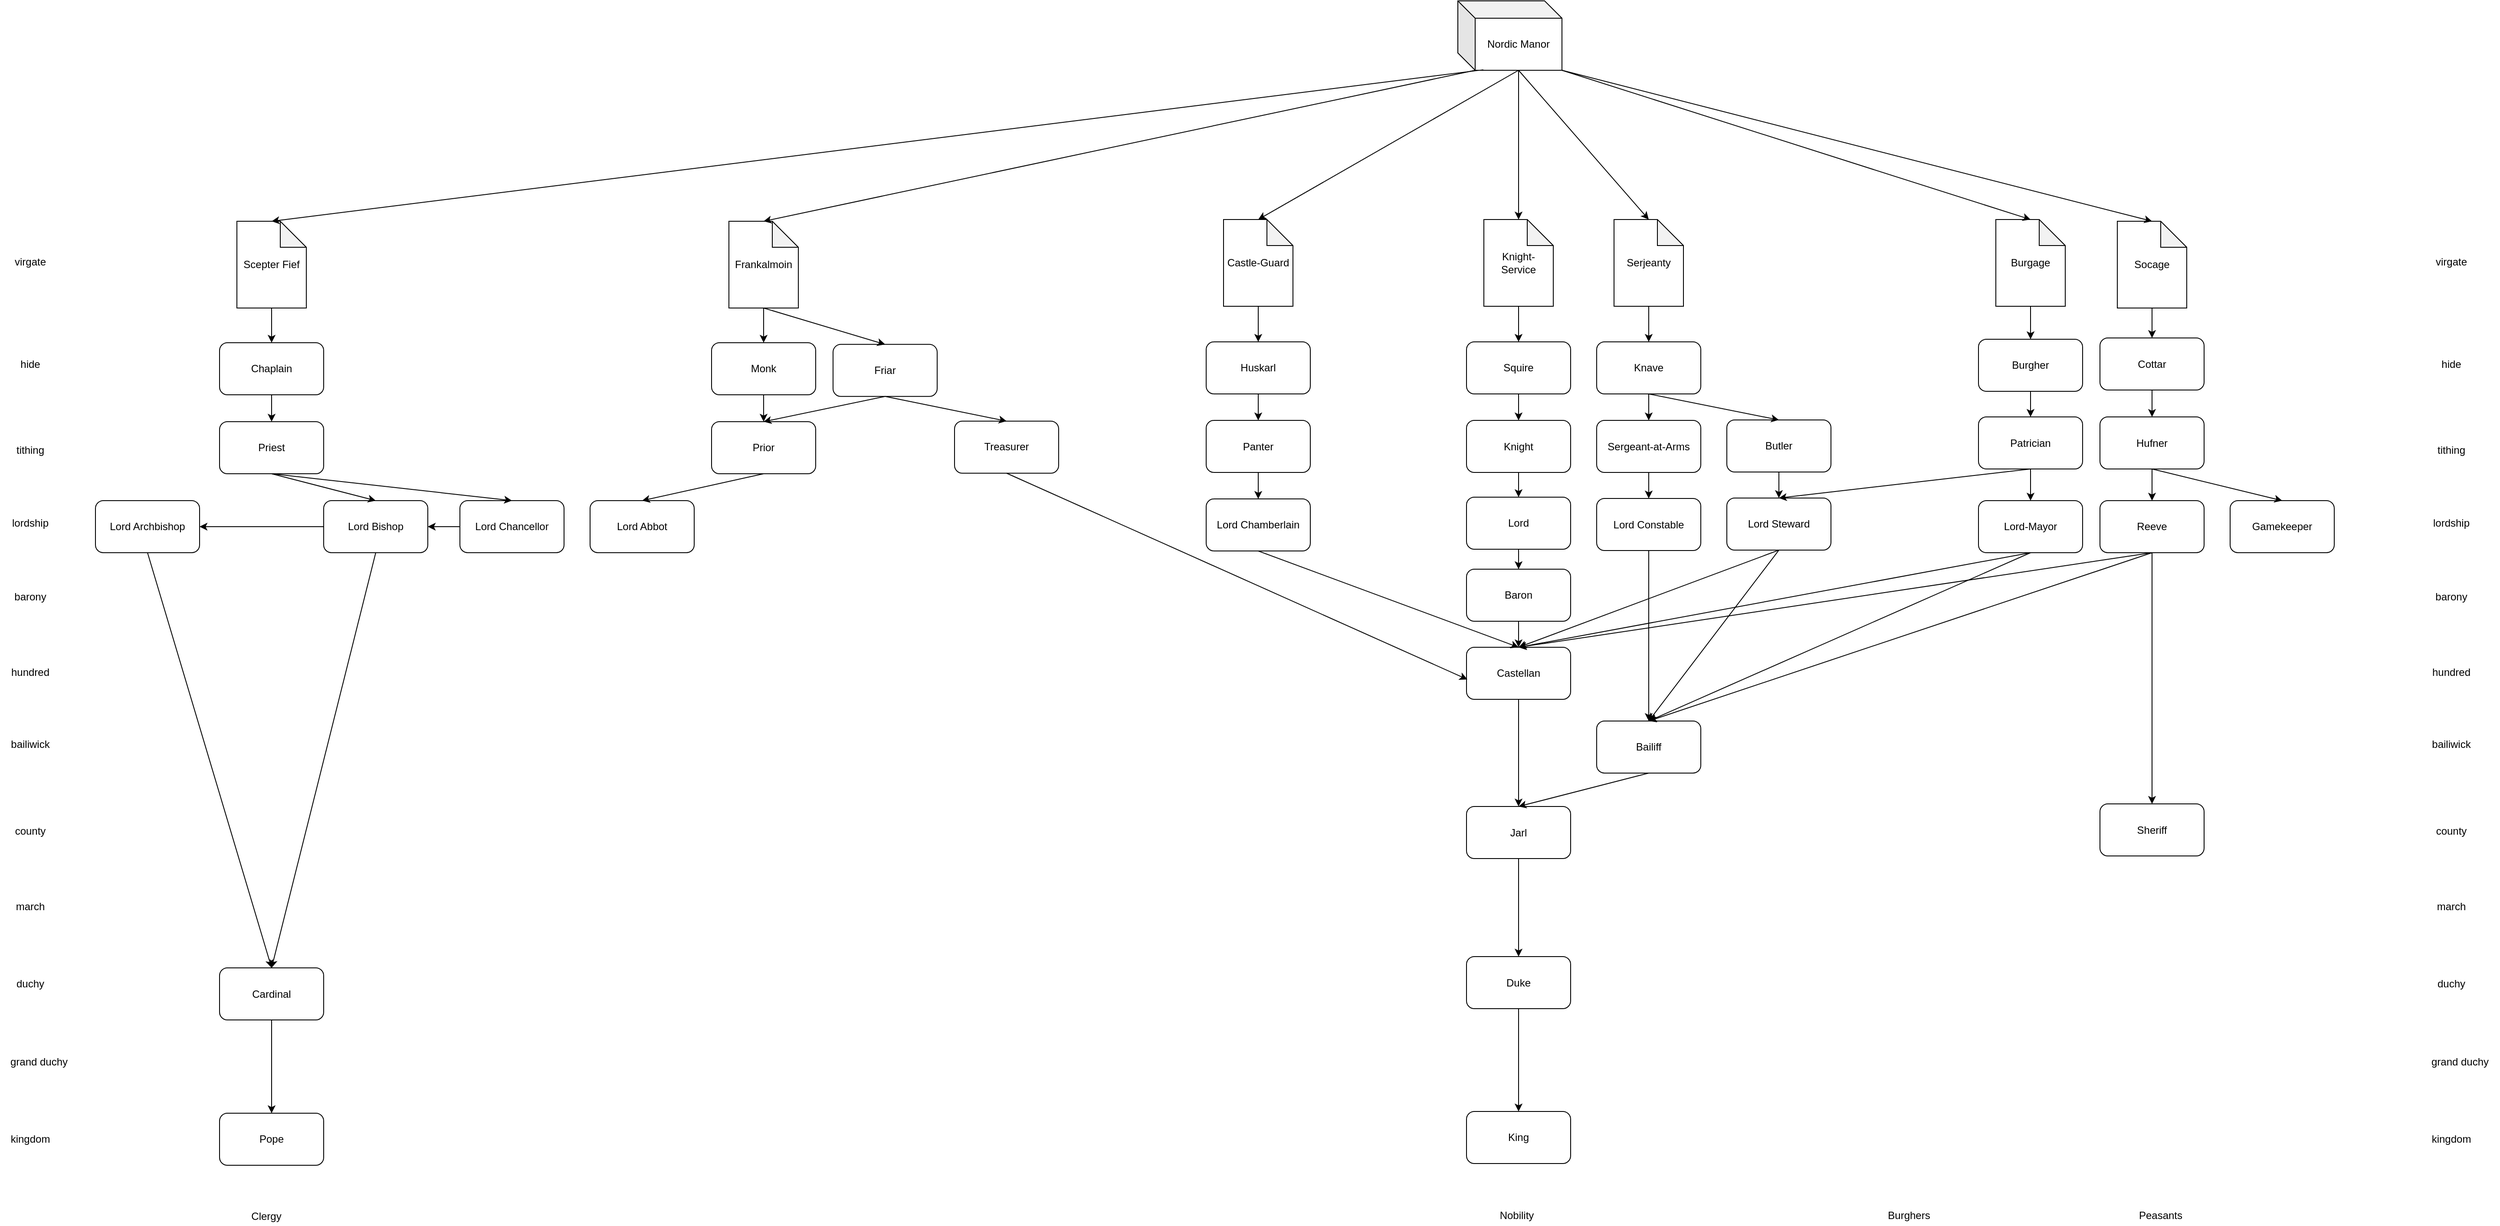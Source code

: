 <mxfile version="12.4.2" type="device" pages="1"><diagram id="99DEp_832TIkQle323MS" name="Page-1"><mxGraphModel dx="1422" dy="769" grid="1" gridSize="10" guides="1" tooltips="1" connect="1" arrows="1" fold="1" page="1" pageScale="1" pageWidth="827" pageHeight="1169" math="0" shadow="0"><root><mxCell id="0"/><mxCell id="1" parent="0"/><mxCell id="YPTM8DIXhP3n-YHU7NHX-1" value="Serjeanty" style="shape=note;whiteSpace=wrap;html=1;backgroundOutline=1;darkOpacity=0.05;" vertex="1" parent="1"><mxGeometry x="1860" y="252" width="80" height="100" as="geometry"/></mxCell><mxCell id="YPTM8DIXhP3n-YHU7NHX-2" value="Knight-Service" style="shape=note;whiteSpace=wrap;html=1;backgroundOutline=1;darkOpacity=0.05;" vertex="1" parent="1"><mxGeometry x="1710" y="252" width="80" height="100" as="geometry"/></mxCell><mxCell id="YPTM8DIXhP3n-YHU7NHX-3" value="Nordic Manor" style="shape=cube;whiteSpace=wrap;html=1;boundedLbl=1;backgroundOutline=1;darkOpacity=0.05;darkOpacity2=0.1;" vertex="1" parent="1"><mxGeometry x="1680" width="120" height="80" as="geometry"/></mxCell><mxCell id="YPTM8DIXhP3n-YHU7NHX-4" value="Huskarl" style="rounded=1;whiteSpace=wrap;html=1;" vertex="1" parent="1"><mxGeometry x="1390" y="393" width="120" height="60" as="geometry"/></mxCell><mxCell id="YPTM8DIXhP3n-YHU7NHX-5" value="Squire" style="rounded=1;whiteSpace=wrap;html=1;" vertex="1" parent="1"><mxGeometry x="1690" y="393" width="120" height="60" as="geometry"/></mxCell><mxCell id="YPTM8DIXhP3n-YHU7NHX-6" value="Knave" style="rounded=1;whiteSpace=wrap;html=1;" vertex="1" parent="1"><mxGeometry x="1840" y="393" width="120" height="60" as="geometry"/></mxCell><mxCell id="YPTM8DIXhP3n-YHU7NHX-7" value="Castle-Guard" style="shape=note;whiteSpace=wrap;html=1;backgroundOutline=1;darkOpacity=0.05;" vertex="1" parent="1"><mxGeometry x="1410" y="252" width="80" height="100" as="geometry"/></mxCell><mxCell id="YPTM8DIXhP3n-YHU7NHX-8" value="" style="endArrow=classic;html=1;exitX=0.5;exitY=1;exitDx=0;exitDy=0;exitPerimeter=0;entryX=0.5;entryY=0;entryDx=0;entryDy=0;" edge="1" parent="1" source="YPTM8DIXhP3n-YHU7NHX-1" target="YPTM8DIXhP3n-YHU7NHX-6"><mxGeometry width="50" height="50" relative="1" as="geometry"><mxPoint x="1060" y="526" as="sourcePoint"/><mxPoint x="1140" y="380" as="targetPoint"/></mxGeometry></mxCell><mxCell id="YPTM8DIXhP3n-YHU7NHX-9" value="" style="endArrow=classic;html=1;exitX=0.5;exitY=1;exitDx=0;exitDy=0;exitPerimeter=0;" edge="1" parent="1" source="YPTM8DIXhP3n-YHU7NHX-2" target="YPTM8DIXhP3n-YHU7NHX-5"><mxGeometry width="50" height="50" relative="1" as="geometry"><mxPoint x="690" y="1060" as="sourcePoint"/><mxPoint x="990" y="670" as="targetPoint"/></mxGeometry></mxCell><mxCell id="YPTM8DIXhP3n-YHU7NHX-10" value="" style="endArrow=classic;html=1;exitX=0.5;exitY=1;exitDx=0;exitDy=0;exitPerimeter=0;entryX=0.5;entryY=0;entryDx=0;entryDy=0;" edge="1" parent="1" source="YPTM8DIXhP3n-YHU7NHX-7" target="YPTM8DIXhP3n-YHU7NHX-4"><mxGeometry width="50" height="50" relative="1" as="geometry"><mxPoint x="690" y="1060" as="sourcePoint"/><mxPoint x="1050" y="660" as="targetPoint"/></mxGeometry></mxCell><mxCell id="YPTM8DIXhP3n-YHU7NHX-11" value="Sergeant-at-Arms" style="rounded=1;whiteSpace=wrap;html=1;" vertex="1" parent="1"><mxGeometry x="1840" y="483.5" width="120" height="60" as="geometry"/></mxCell><mxCell id="YPTM8DIXhP3n-YHU7NHX-12" value="Knight" style="rounded=1;whiteSpace=wrap;html=1;" vertex="1" parent="1"><mxGeometry x="1690" y="483.5" width="120" height="60" as="geometry"/></mxCell><mxCell id="YPTM8DIXhP3n-YHU7NHX-13" value="Panter" style="rounded=1;whiteSpace=wrap;html=1;" vertex="1" parent="1"><mxGeometry x="1390" y="483.5" width="120" height="60" as="geometry"/></mxCell><mxCell id="YPTM8DIXhP3n-YHU7NHX-14" value="Lord" style="rounded=1;whiteSpace=wrap;html=1;" vertex="1" parent="1"><mxGeometry x="1690" y="572" width="120" height="60" as="geometry"/></mxCell><mxCell id="YPTM8DIXhP3n-YHU7NHX-15" value="Lord Constable" style="rounded=1;whiteSpace=wrap;html=1;" vertex="1" parent="1"><mxGeometry x="1840" y="573.5" width="120" height="60" as="geometry"/></mxCell><mxCell id="YPTM8DIXhP3n-YHU7NHX-16" value="Baron" style="rounded=1;whiteSpace=wrap;html=1;" vertex="1" parent="1"><mxGeometry x="1690" y="655" width="120" height="60" as="geometry"/></mxCell><mxCell id="YPTM8DIXhP3n-YHU7NHX-17" value="Lord Chamberlain" style="rounded=1;whiteSpace=wrap;html=1;" vertex="1" parent="1"><mxGeometry x="1390" y="574" width="120" height="60" as="geometry"/></mxCell><mxCell id="YPTM8DIXhP3n-YHU7NHX-19" value="Castellan" style="rounded=1;whiteSpace=wrap;html=1;" vertex="1" parent="1"><mxGeometry x="1690" y="745" width="120" height="60" as="geometry"/></mxCell><mxCell id="YPTM8DIXhP3n-YHU7NHX-20" value="Jarl" style="rounded=1;whiteSpace=wrap;html=1;" vertex="1" parent="1"><mxGeometry x="1690" y="928.5" width="120" height="60" as="geometry"/></mxCell><mxCell id="YPTM8DIXhP3n-YHU7NHX-22" value="Duke" style="rounded=1;whiteSpace=wrap;html=1;" vertex="1" parent="1"><mxGeometry x="1690" y="1101.5" width="120" height="60" as="geometry"/></mxCell><mxCell id="YPTM8DIXhP3n-YHU7NHX-23" value="" style="endArrow=classic;html=1;entryX=0.5;entryY=0;entryDx=0;entryDy=0;exitX=0.5;exitY=1;exitDx=0;exitDy=0;" edge="1" parent="1" source="YPTM8DIXhP3n-YHU7NHX-22" target="YPTM8DIXhP3n-YHU7NHX-34"><mxGeometry width="50" height="50" relative="1" as="geometry"><mxPoint x="1750" y="1248" as="sourcePoint"/><mxPoint x="870" y="1197" as="targetPoint"/></mxGeometry></mxCell><mxCell id="YPTM8DIXhP3n-YHU7NHX-24" value="" style="endArrow=classic;html=1;entryX=0.5;entryY=0;entryDx=0;entryDy=0;exitX=0.5;exitY=1;exitDx=0;exitDy=0;" edge="1" parent="1" source="YPTM8DIXhP3n-YHU7NHX-20" target="YPTM8DIXhP3n-YHU7NHX-22"><mxGeometry width="50" height="50" relative="1" as="geometry"><mxPoint x="1750" y="1075" as="sourcePoint"/><mxPoint x="730" y="1280" as="targetPoint"/></mxGeometry></mxCell><mxCell id="YPTM8DIXhP3n-YHU7NHX-26" value="" style="endArrow=classic;html=1;entryX=0.5;entryY=0;entryDx=0;entryDy=0;exitX=0.5;exitY=1;exitDx=0;exitDy=0;" edge="1" parent="1" source="YPTM8DIXhP3n-YHU7NHX-19" target="YPTM8DIXhP3n-YHU7NHX-20"><mxGeometry width="50" height="50" relative="1" as="geometry"><mxPoint x="680" y="1330" as="sourcePoint"/><mxPoint x="730" y="1280" as="targetPoint"/></mxGeometry></mxCell><mxCell id="YPTM8DIXhP3n-YHU7NHX-27" value="" style="endArrow=classic;html=1;entryX=0.5;entryY=0;entryDx=0;entryDy=0;exitX=0.5;exitY=1;exitDx=0;exitDy=0;" edge="1" parent="1" source="YPTM8DIXhP3n-YHU7NHX-16" target="YPTM8DIXhP3n-YHU7NHX-19"><mxGeometry width="50" height="50" relative="1" as="geometry"><mxPoint x="680" y="1330" as="sourcePoint"/><mxPoint x="730" y="1280" as="targetPoint"/></mxGeometry></mxCell><mxCell id="YPTM8DIXhP3n-YHU7NHX-28" value="" style="endArrow=classic;html=1;entryX=0.5;entryY=0;entryDx=0;entryDy=0;exitX=0.5;exitY=1;exitDx=0;exitDy=0;" edge="1" parent="1" source="YPTM8DIXhP3n-YHU7NHX-14" target="YPTM8DIXhP3n-YHU7NHX-16"><mxGeometry width="50" height="50" relative="1" as="geometry"><mxPoint x="680" y="1330" as="sourcePoint"/><mxPoint x="730" y="1280" as="targetPoint"/></mxGeometry></mxCell><mxCell id="YPTM8DIXhP3n-YHU7NHX-29" value="" style="endArrow=classic;html=1;entryX=0.5;entryY=0;entryDx=0;entryDy=0;exitX=0.5;exitY=1;exitDx=0;exitDy=0;" edge="1" parent="1" source="YPTM8DIXhP3n-YHU7NHX-12" target="YPTM8DIXhP3n-YHU7NHX-14"><mxGeometry width="50" height="50" relative="1" as="geometry"><mxPoint x="680" y="1330" as="sourcePoint"/><mxPoint x="730" y="1280" as="targetPoint"/></mxGeometry></mxCell><mxCell id="YPTM8DIXhP3n-YHU7NHX-30" value="" style="endArrow=classic;html=1;entryX=0.5;entryY=0;entryDx=0;entryDy=0;exitX=0.5;exitY=1;exitDx=0;exitDy=0;" edge="1" parent="1" source="YPTM8DIXhP3n-YHU7NHX-5" target="YPTM8DIXhP3n-YHU7NHX-12"><mxGeometry width="50" height="50" relative="1" as="geometry"><mxPoint x="680" y="1330" as="sourcePoint"/><mxPoint x="730" y="1280" as="targetPoint"/></mxGeometry></mxCell><mxCell id="YPTM8DIXhP3n-YHU7NHX-33" value="Bailiff" style="rounded=1;whiteSpace=wrap;html=1;" vertex="1" parent="1"><mxGeometry x="1840" y="830" width="120" height="60" as="geometry"/></mxCell><mxCell id="YPTM8DIXhP3n-YHU7NHX-34" value="King" style="rounded=1;whiteSpace=wrap;html=1;" vertex="1" parent="1"><mxGeometry x="1690" y="1280" width="120" height="60" as="geometry"/></mxCell><mxCell id="YPTM8DIXhP3n-YHU7NHX-36" value="Lord Steward" style="rounded=1;whiteSpace=wrap;html=1;" vertex="1" parent="1"><mxGeometry x="1990" y="573" width="120" height="60" as="geometry"/></mxCell><mxCell id="YPTM8DIXhP3n-YHU7NHX-38" value="" style="endArrow=classic;html=1;entryX=0.5;entryY=0;entryDx=0;entryDy=0;exitX=0.5;exitY=1;exitDx=0;exitDy=0;" edge="1" parent="1" source="YPTM8DIXhP3n-YHU7NHX-33" target="YPTM8DIXhP3n-YHU7NHX-20"><mxGeometry width="50" height="50" relative="1" as="geometry"><mxPoint x="540" y="1420" as="sourcePoint"/><mxPoint x="1900" y="1015" as="targetPoint"/></mxGeometry></mxCell><mxCell id="YPTM8DIXhP3n-YHU7NHX-39" value="" style="endArrow=classic;html=1;exitX=0.5;exitY=1;exitDx=0;exitDy=0;" edge="1" parent="1" source="YPTM8DIXhP3n-YHU7NHX-36"><mxGeometry width="50" height="50" relative="1" as="geometry"><mxPoint x="1650" y="1422" as="sourcePoint"/><mxPoint x="1750" y="745" as="targetPoint"/></mxGeometry></mxCell><mxCell id="YPTM8DIXhP3n-YHU7NHX-40" value="" style="endArrow=classic;html=1;entryX=0.5;entryY=0;entryDx=0;entryDy=0;exitX=0.5;exitY=1;exitDx=0;exitDy=0;" edge="1" parent="1" source="YPTM8DIXhP3n-YHU7NHX-15" target="YPTM8DIXhP3n-YHU7NHX-33"><mxGeometry width="50" height="50" relative="1" as="geometry"><mxPoint x="510" y="1420" as="sourcePoint"/><mxPoint x="560" y="1370" as="targetPoint"/></mxGeometry></mxCell><mxCell id="YPTM8DIXhP3n-YHU7NHX-41" value="Butler" style="rounded=1;whiteSpace=wrap;html=1;" vertex="1" parent="1"><mxGeometry x="1990" y="483" width="120" height="60" as="geometry"/></mxCell><mxCell id="YPTM8DIXhP3n-YHU7NHX-42" value="" style="endArrow=classic;html=1;entryX=0.5;entryY=0;entryDx=0;entryDy=0;" edge="1" parent="1" target="YPTM8DIXhP3n-YHU7NHX-41"><mxGeometry width="50" height="50" relative="1" as="geometry"><mxPoint x="1900" y="453" as="sourcePoint"/><mxPoint x="1740" y="1372" as="targetPoint"/></mxGeometry></mxCell><mxCell id="YPTM8DIXhP3n-YHU7NHX-43" value="" style="endArrow=classic;html=1;entryX=0.5;entryY=0;entryDx=0;entryDy=0;exitX=0.5;exitY=1;exitDx=0;exitDy=0;" edge="1" parent="1" source="YPTM8DIXhP3n-YHU7NHX-41" target="YPTM8DIXhP3n-YHU7NHX-36"><mxGeometry width="50" height="50" relative="1" as="geometry"><mxPoint x="1690" y="1422" as="sourcePoint"/><mxPoint x="1740" y="1372" as="targetPoint"/></mxGeometry></mxCell><mxCell id="YPTM8DIXhP3n-YHU7NHX-44" value="" style="endArrow=classic;html=1;exitX=0.5;exitY=1;exitDx=0;exitDy=0;entryX=0.5;entryY=0;entryDx=0;entryDy=0;" edge="1" parent="1" source="YPTM8DIXhP3n-YHU7NHX-11" target="YPTM8DIXhP3n-YHU7NHX-15"><mxGeometry width="50" height="50" relative="1" as="geometry"><mxPoint x="1000" y="1120" as="sourcePoint"/><mxPoint x="1020" y="730" as="targetPoint"/></mxGeometry></mxCell><mxCell id="YPTM8DIXhP3n-YHU7NHX-45" value="" style="endArrow=classic;html=1;exitX=0.5;exitY=1;exitDx=0;exitDy=0;entryX=0.5;entryY=0;entryDx=0;entryDy=0;" edge="1" parent="1" source="YPTM8DIXhP3n-YHU7NHX-6" target="YPTM8DIXhP3n-YHU7NHX-11"><mxGeometry width="50" height="50" relative="1" as="geometry"><mxPoint x="600" y="1420" as="sourcePoint"/><mxPoint x="1110" y="1210" as="targetPoint"/></mxGeometry></mxCell><mxCell id="YPTM8DIXhP3n-YHU7NHX-46" value="" style="endArrow=classic;html=1;exitX=0.5;exitY=1;exitDx=0;exitDy=0;entryX=0.5;entryY=0;entryDx=0;entryDy=0;" edge="1" parent="1" source="YPTM8DIXhP3n-YHU7NHX-4" target="YPTM8DIXhP3n-YHU7NHX-13"><mxGeometry width="50" height="50" relative="1" as="geometry"><mxPoint x="510" y="1420" as="sourcePoint"/><mxPoint x="710" y="1310" as="targetPoint"/></mxGeometry></mxCell><mxCell id="YPTM8DIXhP3n-YHU7NHX-47" value="" style="endArrow=classic;html=1;entryX=0.5;entryY=0;entryDx=0;entryDy=0;exitX=0.5;exitY=1;exitDx=0;exitDy=0;" edge="1" parent="1" source="YPTM8DIXhP3n-YHU7NHX-13" target="YPTM8DIXhP3n-YHU7NHX-17"><mxGeometry width="50" height="50" relative="1" as="geometry"><mxPoint x="510" y="1420" as="sourcePoint"/><mxPoint x="560" y="1370" as="targetPoint"/></mxGeometry></mxCell><mxCell id="YPTM8DIXhP3n-YHU7NHX-48" value="" style="endArrow=classic;html=1;entryX=0.5;entryY=0;entryDx=0;entryDy=0;exitX=0.5;exitY=1;exitDx=0;exitDy=0;" edge="1" parent="1" source="YPTM8DIXhP3n-YHU7NHX-17" target="YPTM8DIXhP3n-YHU7NHX-19"><mxGeometry width="50" height="50" relative="1" as="geometry"><mxPoint x="510" y="1420" as="sourcePoint"/><mxPoint x="560" y="1370" as="targetPoint"/></mxGeometry></mxCell><mxCell id="YPTM8DIXhP3n-YHU7NHX-52" value="Scepter Fief" style="shape=note;whiteSpace=wrap;html=1;backgroundOutline=1;darkOpacity=0.05;" vertex="1" parent="1"><mxGeometry x="273" y="254" width="80" height="100" as="geometry"/></mxCell><mxCell id="YPTM8DIXhP3n-YHU7NHX-53" value="Chaplain" style="rounded=1;whiteSpace=wrap;html=1;" vertex="1" parent="1"><mxGeometry x="253" y="394" width="120" height="60" as="geometry"/></mxCell><mxCell id="YPTM8DIXhP3n-YHU7NHX-54" value="Priest" style="rounded=1;whiteSpace=wrap;html=1;" vertex="1" parent="1"><mxGeometry x="253" y="485" width="120" height="60" as="geometry"/></mxCell><mxCell id="YPTM8DIXhP3n-YHU7NHX-55" value="Lord Archbishop" style="rounded=1;whiteSpace=wrap;html=1;" vertex="1" parent="1"><mxGeometry x="110" y="576" width="120" height="60" as="geometry"/></mxCell><mxCell id="YPTM8DIXhP3n-YHU7NHX-58" value="Cardinal" style="rounded=1;whiteSpace=wrap;html=1;" vertex="1" parent="1"><mxGeometry x="253" y="1114.5" width="120" height="60" as="geometry"/></mxCell><mxCell id="YPTM8DIXhP3n-YHU7NHX-59" value="Pope" style="rounded=1;whiteSpace=wrap;html=1;" vertex="1" parent="1"><mxGeometry x="253" y="1282" width="120" height="60" as="geometry"/></mxCell><mxCell id="YPTM8DIXhP3n-YHU7NHX-60" value="" style="endArrow=classic;html=1;entryX=0.5;entryY=0;entryDx=0;entryDy=0;exitX=0.5;exitY=1;exitDx=0;exitDy=0;" edge="1" parent="1" source="YPTM8DIXhP3n-YHU7NHX-58" target="YPTM8DIXhP3n-YHU7NHX-59"><mxGeometry width="50" height="50" relative="1" as="geometry"><mxPoint x="-177" y="1071" as="sourcePoint"/><mxPoint x="-127" y="1021" as="targetPoint"/></mxGeometry></mxCell><mxCell id="YPTM8DIXhP3n-YHU7NHX-61" value="" style="endArrow=classic;html=1;entryX=0.5;entryY=0;entryDx=0;entryDy=0;exitX=0.5;exitY=1;exitDx=0;exitDy=0;exitPerimeter=0;" edge="1" parent="1" source="YPTM8DIXhP3n-YHU7NHX-52" target="YPTM8DIXhP3n-YHU7NHX-53"><mxGeometry width="50" height="50" relative="1" as="geometry"><mxPoint x="-57" y="1071" as="sourcePoint"/><mxPoint x="-7" y="1021" as="targetPoint"/></mxGeometry></mxCell><mxCell id="YPTM8DIXhP3n-YHU7NHX-62" value="Lord Bishop" style="rounded=1;whiteSpace=wrap;html=1;" vertex="1" parent="1"><mxGeometry x="373" y="576" width="120" height="60" as="geometry"/></mxCell><mxCell id="YPTM8DIXhP3n-YHU7NHX-65" value="" style="endArrow=classic;html=1;entryX=0.5;entryY=0;entryDx=0;entryDy=0;exitX=0.5;exitY=1;exitDx=0;exitDy=0;" edge="1" parent="1" source="YPTM8DIXhP3n-YHU7NHX-54" target="YPTM8DIXhP3n-YHU7NHX-62"><mxGeometry width="50" height="50" relative="1" as="geometry"><mxPoint x="433" y="641" as="sourcePoint"/><mxPoint x="333" y="740" as="targetPoint"/></mxGeometry></mxCell><mxCell id="YPTM8DIXhP3n-YHU7NHX-66" value="" style="endArrow=classic;html=1;entryX=1;entryY=0.5;entryDx=0;entryDy=0;exitX=0;exitY=0.5;exitDx=0;exitDy=0;" edge="1" parent="1" source="YPTM8DIXhP3n-YHU7NHX-62" target="YPTM8DIXhP3n-YHU7NHX-55"><mxGeometry width="50" height="50" relative="1" as="geometry"><mxPoint x="243" y="611" as="sourcePoint"/><mxPoint x="-17" y="1381" as="targetPoint"/></mxGeometry></mxCell><mxCell id="YPTM8DIXhP3n-YHU7NHX-69" value="" style="endArrow=classic;html=1;entryX=0.5;entryY=0;entryDx=0;entryDy=0;exitX=0.5;exitY=1;exitDx=0;exitDy=0;" edge="1" parent="1" source="YPTM8DIXhP3n-YHU7NHX-55" target="YPTM8DIXhP3n-YHU7NHX-58"><mxGeometry width="50" height="50" relative="1" as="geometry"><mxPoint x="-177" y="1431" as="sourcePoint"/><mxPoint x="-127" y="1381" as="targetPoint"/></mxGeometry></mxCell><mxCell id="YPTM8DIXhP3n-YHU7NHX-70" value="" style="endArrow=classic;html=1;entryX=0.5;entryY=0;entryDx=0;entryDy=0;exitX=0.5;exitY=1;exitDx=0;exitDy=0;" edge="1" parent="1" source="YPTM8DIXhP3n-YHU7NHX-62" target="YPTM8DIXhP3n-YHU7NHX-58"><mxGeometry width="50" height="50" relative="1" as="geometry"><mxPoint x="-177" y="1431" as="sourcePoint"/><mxPoint x="-127" y="1381" as="targetPoint"/></mxGeometry></mxCell><mxCell id="YPTM8DIXhP3n-YHU7NHX-71" value="" style="endArrow=classic;html=1;entryX=0.5;entryY=0;entryDx=0;entryDy=0;exitX=0.5;exitY=1;exitDx=0;exitDy=0;" edge="1" parent="1" source="YPTM8DIXhP3n-YHU7NHX-53" target="YPTM8DIXhP3n-YHU7NHX-54"><mxGeometry width="50" height="50" relative="1" as="geometry"><mxPoint x="-37" y="1431" as="sourcePoint"/><mxPoint x="13" y="1381" as="targetPoint"/></mxGeometry></mxCell><mxCell id="YPTM8DIXhP3n-YHU7NHX-72" value="Frankalmoin" style="shape=note;whiteSpace=wrap;html=1;backgroundOutline=1;darkOpacity=0.05;" vertex="1" parent="1"><mxGeometry x="840" y="254" width="80" height="100" as="geometry"/></mxCell><mxCell id="YPTM8DIXhP3n-YHU7NHX-73" value="Monk" style="rounded=1;whiteSpace=wrap;html=1;" vertex="1" parent="1"><mxGeometry x="820" y="394" width="120" height="60" as="geometry"/></mxCell><mxCell id="YPTM8DIXhP3n-YHU7NHX-74" value="Prior" style="rounded=1;whiteSpace=wrap;html=1;" vertex="1" parent="1"><mxGeometry x="820" y="485" width="120" height="60" as="geometry"/></mxCell><mxCell id="YPTM8DIXhP3n-YHU7NHX-76" value="Lord Abbot" style="rounded=1;whiteSpace=wrap;html=1;" vertex="1" parent="1"><mxGeometry x="680" y="576" width="120" height="60" as="geometry"/></mxCell><mxCell id="YPTM8DIXhP3n-YHU7NHX-79" value="" style="endArrow=classic;html=1;entryX=0.5;entryY=0;entryDx=0;entryDy=0;exitX=0.5;exitY=1;exitDx=0;exitDy=0;" edge="1" parent="1" source="YPTM8DIXhP3n-YHU7NHX-73" target="YPTM8DIXhP3n-YHU7NHX-74"><mxGeometry width="50" height="50" relative="1" as="geometry"><mxPoint x="350" y="1069" as="sourcePoint"/><mxPoint x="400" y="1019" as="targetPoint"/></mxGeometry></mxCell><mxCell id="YPTM8DIXhP3n-YHU7NHX-80" value="" style="endArrow=classic;html=1;entryX=0.5;entryY=0;entryDx=0;entryDy=0;exitX=0.5;exitY=1;exitDx=0;exitDy=0;exitPerimeter=0;" edge="1" parent="1" source="YPTM8DIXhP3n-YHU7NHX-72" target="YPTM8DIXhP3n-YHU7NHX-73"><mxGeometry width="50" height="50" relative="1" as="geometry"><mxPoint x="350" y="1069" as="sourcePoint"/><mxPoint x="400" y="1019" as="targetPoint"/></mxGeometry></mxCell><mxCell id="YPTM8DIXhP3n-YHU7NHX-83" value="" style="endArrow=classic;html=1;entryX=0.5;entryY=0;entryDx=0;entryDy=0;exitX=0.5;exitY=1;exitDx=0;exitDy=0;" edge="1" parent="1" source="YPTM8DIXhP3n-YHU7NHX-74" target="YPTM8DIXhP3n-YHU7NHX-76"><mxGeometry width="50" height="50" relative="1" as="geometry"><mxPoint x="730" y="559" as="sourcePoint"/><mxPoint x="310" y="1379" as="targetPoint"/></mxGeometry></mxCell><mxCell id="YPTM8DIXhP3n-YHU7NHX-85" value="virgate" style="text;html=1;strokeColor=none;fillColor=none;align=center;verticalAlign=middle;whiteSpace=wrap;rounded=0;" vertex="1" parent="1"><mxGeometry x="2805" y="290.5" width="40" height="20" as="geometry"/></mxCell><mxCell id="YPTM8DIXhP3n-YHU7NHX-86" value="hide" style="text;html=1;strokeColor=none;fillColor=none;align=center;verticalAlign=middle;whiteSpace=wrap;rounded=0;" vertex="1" parent="1"><mxGeometry x="2805" y="408.5" width="40" height="20" as="geometry"/></mxCell><mxCell id="YPTM8DIXhP3n-YHU7NHX-87" value="tithing" style="text;html=1;strokeColor=none;fillColor=none;align=center;verticalAlign=middle;whiteSpace=wrap;rounded=0;" vertex="1" parent="1"><mxGeometry x="2805" y="507.5" width="40" height="20" as="geometry"/></mxCell><mxCell id="YPTM8DIXhP3n-YHU7NHX-88" value="barony" style="text;html=1;strokeColor=none;fillColor=none;align=center;verticalAlign=middle;whiteSpace=wrap;rounded=0;" vertex="1" parent="1"><mxGeometry x="2805" y="676.5" width="40" height="20" as="geometry"/></mxCell><mxCell id="YPTM8DIXhP3n-YHU7NHX-89" value="hundred" style="text;html=1;strokeColor=none;fillColor=none;align=center;verticalAlign=middle;whiteSpace=wrap;rounded=0;" vertex="1" parent="1"><mxGeometry x="2805" y="763.5" width="40" height="20" as="geometry"/></mxCell><mxCell id="YPTM8DIXhP3n-YHU7NHX-90" value="bailiwick" style="text;html=1;strokeColor=none;fillColor=none;align=center;verticalAlign=middle;whiteSpace=wrap;rounded=0;" vertex="1" parent="1"><mxGeometry x="2805" y="846.5" width="40" height="20" as="geometry"/></mxCell><mxCell id="YPTM8DIXhP3n-YHU7NHX-91" value="lordship" style="text;html=1;strokeColor=none;fillColor=none;align=center;verticalAlign=middle;whiteSpace=wrap;rounded=0;" vertex="1" parent="1"><mxGeometry x="2805" y="592" width="40" height="20" as="geometry"/></mxCell><mxCell id="YPTM8DIXhP3n-YHU7NHX-92" value="county" style="text;html=1;strokeColor=none;fillColor=none;align=center;verticalAlign=middle;whiteSpace=wrap;rounded=0;" vertex="1" parent="1"><mxGeometry x="2805" y="947" width="40" height="20" as="geometry"/></mxCell><mxCell id="YPTM8DIXhP3n-YHU7NHX-93" value="march" style="text;html=1;strokeColor=none;fillColor=none;align=center;verticalAlign=middle;whiteSpace=wrap;rounded=0;" vertex="1" parent="1"><mxGeometry x="2805" y="1033.5" width="40" height="20" as="geometry"/></mxCell><mxCell id="YPTM8DIXhP3n-YHU7NHX-94" value="duchy" style="text;html=1;strokeColor=none;fillColor=none;align=center;verticalAlign=middle;whiteSpace=wrap;rounded=0;" vertex="1" parent="1"><mxGeometry x="2805" y="1123" width="40" height="20" as="geometry"/></mxCell><mxCell id="YPTM8DIXhP3n-YHU7NHX-95" value="kingdom" style="text;html=1;strokeColor=none;fillColor=none;align=center;verticalAlign=middle;whiteSpace=wrap;rounded=0;" vertex="1" parent="1"><mxGeometry x="2805" y="1302" width="40" height="20" as="geometry"/></mxCell><mxCell id="YPTM8DIXhP3n-YHU7NHX-96" value="grand duchy" style="text;html=1;strokeColor=none;fillColor=none;align=center;verticalAlign=middle;whiteSpace=wrap;rounded=0;" vertex="1" parent="1"><mxGeometry x="2790" y="1212.5" width="90" height="20" as="geometry"/></mxCell><mxCell id="YPTM8DIXhP3n-YHU7NHX-97" value="Burgage" style="shape=note;whiteSpace=wrap;html=1;backgroundOutline=1;darkOpacity=0.05;" vertex="1" parent="1"><mxGeometry x="2300" y="252" width="80" height="100" as="geometry"/></mxCell><mxCell id="YPTM8DIXhP3n-YHU7NHX-98" value="Socage" style="shape=note;whiteSpace=wrap;html=1;backgroundOutline=1;darkOpacity=0.05;" vertex="1" parent="1"><mxGeometry x="2440" y="254" width="80" height="100" as="geometry"/></mxCell><mxCell id="YPTM8DIXhP3n-YHU7NHX-99" value="Cottar" style="rounded=1;whiteSpace=wrap;html=1;" vertex="1" parent="1"><mxGeometry x="2420" y="388.5" width="120" height="60" as="geometry"/></mxCell><mxCell id="YPTM8DIXhP3n-YHU7NHX-100" value="Burgher" style="rounded=1;whiteSpace=wrap;html=1;" vertex="1" parent="1"><mxGeometry x="2280" y="390" width="120" height="60" as="geometry"/></mxCell><mxCell id="YPTM8DIXhP3n-YHU7NHX-101" value="" style="endArrow=classic;html=1;exitX=0.5;exitY=1;exitDx=0;exitDy=0;exitPerimeter=0;entryX=0.5;entryY=0;entryDx=0;entryDy=0;" edge="1" parent="1" source="YPTM8DIXhP3n-YHU7NHX-97" target="YPTM8DIXhP3n-YHU7NHX-100"><mxGeometry width="50" height="50" relative="1" as="geometry"><mxPoint x="2090" y="1057" as="sourcePoint"/><mxPoint x="2480" y="607" as="targetPoint"/></mxGeometry></mxCell><mxCell id="YPTM8DIXhP3n-YHU7NHX-102" value="" style="endArrow=classic;html=1;exitX=0.5;exitY=1;exitDx=0;exitDy=0;exitPerimeter=0;" edge="1" parent="1" source="YPTM8DIXhP3n-YHU7NHX-98" target="YPTM8DIXhP3n-YHU7NHX-99"><mxGeometry width="50" height="50" relative="1" as="geometry"><mxPoint x="2090" y="1057" as="sourcePoint"/><mxPoint x="2400" y="647" as="targetPoint"/></mxGeometry></mxCell><mxCell id="YPTM8DIXhP3n-YHU7NHX-103" value="Patrician" style="rounded=1;whiteSpace=wrap;html=1;" vertex="1" parent="1"><mxGeometry x="2280" y="479.5" width="120" height="60" as="geometry"/></mxCell><mxCell id="YPTM8DIXhP3n-YHU7NHX-104" value="" style="endArrow=classic;html=1;exitX=0.5;exitY=1;exitDx=0;exitDy=0;" edge="1" parent="1" source="YPTM8DIXhP3n-YHU7NHX-100" target="YPTM8DIXhP3n-YHU7NHX-103"><mxGeometry width="50" height="50" relative="1" as="geometry"><mxPoint x="2330" y="595" as="sourcePoint"/><mxPoint x="2210" y="477" as="targetPoint"/></mxGeometry></mxCell><mxCell id="YPTM8DIXhP3n-YHU7NHX-105" value="Lord-Mayor" style="rounded=1;whiteSpace=wrap;html=1;" vertex="1" parent="1"><mxGeometry x="2280" y="576" width="120" height="60" as="geometry"/></mxCell><mxCell id="YPTM8DIXhP3n-YHU7NHX-106" value="" style="endArrow=classic;html=1;entryX=0.5;entryY=0;entryDx=0;entryDy=0;" edge="1" parent="1" source="YPTM8DIXhP3n-YHU7NHX-103" target="YPTM8DIXhP3n-YHU7NHX-105"><mxGeometry width="50" height="50" relative="1" as="geometry"><mxPoint x="1840" y="1327" as="sourcePoint"/><mxPoint x="1890" y="1277" as="targetPoint"/></mxGeometry></mxCell><mxCell id="YPTM8DIXhP3n-YHU7NHX-107" value="Reeve" style="rounded=1;whiteSpace=wrap;html=1;" vertex="1" parent="1"><mxGeometry x="2420" y="576" width="120" height="60" as="geometry"/></mxCell><mxCell id="YPTM8DIXhP3n-YHU7NHX-108" value="Sheriff" style="rounded=1;whiteSpace=wrap;html=1;" vertex="1" parent="1"><mxGeometry x="2420" y="925.5" width="120" height="60" as="geometry"/></mxCell><mxCell id="YPTM8DIXhP3n-YHU7NHX-109" value="" style="endArrow=classic;html=1;entryX=0.5;entryY=0;entryDx=0;entryDy=0;" edge="1" parent="1" source="YPTM8DIXhP3n-YHU7NHX-107" target="YPTM8DIXhP3n-YHU7NHX-108"><mxGeometry width="50" height="50" relative="1" as="geometry"><mxPoint x="1810" y="1327" as="sourcePoint"/><mxPoint x="1860" y="1277" as="targetPoint"/></mxGeometry></mxCell><mxCell id="YPTM8DIXhP3n-YHU7NHX-110" value="" style="endArrow=classic;html=1;entryX=0.5;entryY=0;entryDx=0;entryDy=0;exitX=0.5;exitY=1;exitDx=0;exitDy=0;" edge="1" parent="1" source="YPTM8DIXhP3n-YHU7NHX-111" target="YPTM8DIXhP3n-YHU7NHX-107"><mxGeometry width="50" height="50" relative="1" as="geometry"><mxPoint x="2550" y="557" as="sourcePoint"/><mxPoint x="1860" y="1277" as="targetPoint"/></mxGeometry></mxCell><mxCell id="YPTM8DIXhP3n-YHU7NHX-111" value="Hufner" style="rounded=1;whiteSpace=wrap;html=1;" vertex="1" parent="1"><mxGeometry x="2420" y="479.5" width="120" height="60" as="geometry"/></mxCell><mxCell id="YPTM8DIXhP3n-YHU7NHX-112" value="" style="endArrow=classic;html=1;exitX=0.5;exitY=1;exitDx=0;exitDy=0;entryX=0.5;entryY=0;entryDx=0;entryDy=0;" edge="1" parent="1" source="YPTM8DIXhP3n-YHU7NHX-99" target="YPTM8DIXhP3n-YHU7NHX-111"><mxGeometry width="50" height="50" relative="1" as="geometry"><mxPoint x="2070" y="1417" as="sourcePoint"/><mxPoint x="2660" y="1147" as="targetPoint"/></mxGeometry></mxCell><mxCell id="YPTM8DIXhP3n-YHU7NHX-113" value="" style="endArrow=classic;html=1;exitX=0.5;exitY=1;exitDx=0;exitDy=0;" edge="1" parent="1" source="YPTM8DIXhP3n-YHU7NHX-36"><mxGeometry width="50" height="50" relative="1" as="geometry"><mxPoint x="1970" y="745" as="sourcePoint"/><mxPoint x="1900" y="830" as="targetPoint"/></mxGeometry></mxCell><mxCell id="YPTM8DIXhP3n-YHU7NHX-114" value="" style="endArrow=classic;html=1;exitX=0.5;exitY=1;exitDx=0;exitDy=0;" edge="1" parent="1" source="YPTM8DIXhP3n-YHU7NHX-107"><mxGeometry width="50" height="50" relative="1" as="geometry"><mxPoint x="2060" y="810" as="sourcePoint"/><mxPoint x="1900" y="830" as="targetPoint"/></mxGeometry></mxCell><mxCell id="YPTM8DIXhP3n-YHU7NHX-115" value="" style="endArrow=classic;html=1;entryX=0.5;entryY=0;entryDx=0;entryDy=0;exitX=0.5;exitY=1;exitDx=0;exitDy=0;" edge="1" parent="1" source="YPTM8DIXhP3n-YHU7NHX-105" target="YPTM8DIXhP3n-YHU7NHX-33"><mxGeometry width="50" height="50" relative="1" as="geometry"><mxPoint x="2260" y="560" as="sourcePoint"/><mxPoint x="2050" y="569" as="targetPoint"/></mxGeometry></mxCell><mxCell id="YPTM8DIXhP3n-YHU7NHX-116" value="virgate" style="text;html=1;strokeColor=none;fillColor=none;align=center;verticalAlign=middle;whiteSpace=wrap;rounded=0;" vertex="1" parent="1"><mxGeometry x="15" y="290.5" width="40" height="20" as="geometry"/></mxCell><mxCell id="YPTM8DIXhP3n-YHU7NHX-117" value="hide" style="text;html=1;strokeColor=none;fillColor=none;align=center;verticalAlign=middle;whiteSpace=wrap;rounded=0;" vertex="1" parent="1"><mxGeometry x="15" y="408.5" width="40" height="20" as="geometry"/></mxCell><mxCell id="YPTM8DIXhP3n-YHU7NHX-118" value="tithing" style="text;html=1;strokeColor=none;fillColor=none;align=center;verticalAlign=middle;whiteSpace=wrap;rounded=0;" vertex="1" parent="1"><mxGeometry x="15" y="507.5" width="40" height="20" as="geometry"/></mxCell><mxCell id="YPTM8DIXhP3n-YHU7NHX-119" value="barony" style="text;html=1;strokeColor=none;fillColor=none;align=center;verticalAlign=middle;whiteSpace=wrap;rounded=0;" vertex="1" parent="1"><mxGeometry x="15" y="676.5" width="40" height="20" as="geometry"/></mxCell><mxCell id="YPTM8DIXhP3n-YHU7NHX-120" value="hundred" style="text;html=1;strokeColor=none;fillColor=none;align=center;verticalAlign=middle;whiteSpace=wrap;rounded=0;" vertex="1" parent="1"><mxGeometry x="15" y="763.5" width="40" height="20" as="geometry"/></mxCell><mxCell id="YPTM8DIXhP3n-YHU7NHX-121" value="bailiwick" style="text;html=1;strokeColor=none;fillColor=none;align=center;verticalAlign=middle;whiteSpace=wrap;rounded=0;" vertex="1" parent="1"><mxGeometry x="15" y="846.5" width="40" height="20" as="geometry"/></mxCell><mxCell id="YPTM8DIXhP3n-YHU7NHX-122" value="lordship" style="text;html=1;strokeColor=none;fillColor=none;align=center;verticalAlign=middle;whiteSpace=wrap;rounded=0;" vertex="1" parent="1"><mxGeometry x="15" y="592" width="40" height="20" as="geometry"/></mxCell><mxCell id="YPTM8DIXhP3n-YHU7NHX-123" value="county" style="text;html=1;strokeColor=none;fillColor=none;align=center;verticalAlign=middle;whiteSpace=wrap;rounded=0;" vertex="1" parent="1"><mxGeometry x="15" y="947" width="40" height="20" as="geometry"/></mxCell><mxCell id="YPTM8DIXhP3n-YHU7NHX-124" value="march" style="text;html=1;strokeColor=none;fillColor=none;align=center;verticalAlign=middle;whiteSpace=wrap;rounded=0;" vertex="1" parent="1"><mxGeometry x="15" y="1033.5" width="40" height="20" as="geometry"/></mxCell><mxCell id="YPTM8DIXhP3n-YHU7NHX-125" value="duchy" style="text;html=1;strokeColor=none;fillColor=none;align=center;verticalAlign=middle;whiteSpace=wrap;rounded=0;" vertex="1" parent="1"><mxGeometry x="15" y="1123" width="40" height="20" as="geometry"/></mxCell><mxCell id="YPTM8DIXhP3n-YHU7NHX-126" value="kingdom" style="text;html=1;strokeColor=none;fillColor=none;align=center;verticalAlign=middle;whiteSpace=wrap;rounded=0;" vertex="1" parent="1"><mxGeometry x="15" y="1302" width="40" height="20" as="geometry"/></mxCell><mxCell id="YPTM8DIXhP3n-YHU7NHX-127" value="grand duchy" style="text;html=1;strokeColor=none;fillColor=none;align=center;verticalAlign=middle;whiteSpace=wrap;rounded=0;" vertex="1" parent="1"><mxGeometry y="1212.5" width="90" height="20" as="geometry"/></mxCell><mxCell id="YPTM8DIXhP3n-YHU7NHX-128" value="Clergy" style="text;html=1;strokeColor=none;fillColor=none;align=center;verticalAlign=middle;whiteSpace=wrap;rounded=0;" vertex="1" parent="1"><mxGeometry x="287" y="1391" width="40" height="20" as="geometry"/></mxCell><mxCell id="YPTM8DIXhP3n-YHU7NHX-129" value="Nobility" style="text;html=1;strokeColor=none;fillColor=none;align=center;verticalAlign=middle;whiteSpace=wrap;rounded=0;" vertex="1" parent="1"><mxGeometry x="1727.5" y="1390" width="40" height="20" as="geometry"/></mxCell><mxCell id="YPTM8DIXhP3n-YHU7NHX-130" value="Burghers" style="text;html=1;strokeColor=none;fillColor=none;align=center;verticalAlign=middle;whiteSpace=wrap;rounded=0;" vertex="1" parent="1"><mxGeometry x="2180" y="1390" width="40" height="20" as="geometry"/></mxCell><mxCell id="YPTM8DIXhP3n-YHU7NHX-131" value="Peasants" style="text;html=1;strokeColor=none;fillColor=none;align=center;verticalAlign=middle;whiteSpace=wrap;rounded=0;" vertex="1" parent="1"><mxGeometry x="2470" y="1390" width="40" height="20" as="geometry"/></mxCell><mxCell id="YPTM8DIXhP3n-YHU7NHX-132" value="" style="endArrow=classic;html=1;exitX=0;exitY=0;exitDx=70;exitDy=80;exitPerimeter=0;" edge="1" parent="1" source="YPTM8DIXhP3n-YHU7NHX-3" target="YPTM8DIXhP3n-YHU7NHX-2"><mxGeometry width="50" height="50" relative="1" as="geometry"><mxPoint x="1080" y="1480" as="sourcePoint"/><mxPoint x="1680" y="235.882" as="targetPoint"/></mxGeometry></mxCell><mxCell id="YPTM8DIXhP3n-YHU7NHX-133" value="" style="endArrow=classic;html=1;entryX=0.5;entryY=0;entryDx=0;entryDy=0;entryPerimeter=0;exitX=0;exitY=0;exitDx=70;exitDy=80;exitPerimeter=0;" edge="1" parent="1" source="YPTM8DIXhP3n-YHU7NHX-3" target="YPTM8DIXhP3n-YHU7NHX-7"><mxGeometry width="50" height="50" relative="1" as="geometry"><mxPoint x="1460" y="100" as="sourcePoint"/><mxPoint x="1300" y="282.0" as="targetPoint"/></mxGeometry></mxCell><mxCell id="YPTM8DIXhP3n-YHU7NHX-134" value="" style="endArrow=classic;html=1;entryX=0.5;entryY=0;entryDx=0;entryDy=0;entryPerimeter=0;exitX=0;exitY=0;exitDx=20;exitDy=80;exitPerimeter=0;" edge="1" parent="1" source="YPTM8DIXhP3n-YHU7NHX-3" target="YPTM8DIXhP3n-YHU7NHX-72"><mxGeometry width="50" height="50" relative="1" as="geometry"><mxPoint x="1270" y="80" as="sourcePoint"/><mxPoint x="854" y="263.0" as="targetPoint"/></mxGeometry></mxCell><mxCell id="YPTM8DIXhP3n-YHU7NHX-135" value="" style="endArrow=classic;html=1;entryX=0.5;entryY=0;entryDx=0;entryDy=0;entryPerimeter=0;exitX=0.245;exitY=0.993;exitDx=0;exitDy=0;exitPerimeter=0;" edge="1" parent="1" source="YPTM8DIXhP3n-YHU7NHX-3" target="YPTM8DIXhP3n-YHU7NHX-52"><mxGeometry width="50" height="50" relative="1" as="geometry"><mxPoint x="1040" y="60" as="sourcePoint"/><mxPoint x="624" y="243.0" as="targetPoint"/></mxGeometry></mxCell><mxCell id="YPTM8DIXhP3n-YHU7NHX-136" value="" style="endArrow=classic;html=1;entryX=0.5;entryY=0;entryDx=0;entryDy=0;entryPerimeter=0;exitX=0;exitY=0;exitDx=70;exitDy=80;exitPerimeter=0;" edge="1" parent="1" source="YPTM8DIXhP3n-YHU7NHX-3" target="YPTM8DIXhP3n-YHU7NHX-1"><mxGeometry width="50" height="50" relative="1" as="geometry"><mxPoint x="2030" y="110" as="sourcePoint"/><mxPoint x="1614" y="293.0" as="targetPoint"/></mxGeometry></mxCell><mxCell id="YPTM8DIXhP3n-YHU7NHX-137" value="" style="endArrow=classic;html=1;entryX=0.5;entryY=0;entryDx=0;entryDy=0;entryPerimeter=0;exitX=1;exitY=1;exitDx=0;exitDy=0;exitPerimeter=0;" edge="1" parent="1" source="YPTM8DIXhP3n-YHU7NHX-3" target="YPTM8DIXhP3n-YHU7NHX-97"><mxGeometry width="50" height="50" relative="1" as="geometry"><mxPoint x="2150" y="130" as="sourcePoint"/><mxPoint x="2292.5" y="312" as="targetPoint"/></mxGeometry></mxCell><mxCell id="YPTM8DIXhP3n-YHU7NHX-138" value="" style="endArrow=classic;html=1;entryX=0.5;entryY=0;entryDx=0;entryDy=0;entryPerimeter=0;exitX=1;exitY=1;exitDx=0;exitDy=0;exitPerimeter=0;" edge="1" parent="1" source="YPTM8DIXhP3n-YHU7NHX-3" target="YPTM8DIXhP3n-YHU7NHX-98"><mxGeometry width="50" height="50" relative="1" as="geometry"><mxPoint x="2290" y="90" as="sourcePoint"/><mxPoint x="2432.5" y="272" as="targetPoint"/></mxGeometry></mxCell><mxCell id="YPTM8DIXhP3n-YHU7NHX-140" value="" style="endArrow=classic;html=1;exitX=0.5;exitY=1;exitDx=0;exitDy=0;entryX=0.5;entryY=0;entryDx=0;entryDy=0;" edge="1" parent="1" source="YPTM8DIXhP3n-YHU7NHX-107" target="YPTM8DIXhP3n-YHU7NHX-19"><mxGeometry width="50" height="50" relative="1" as="geometry"><mxPoint x="1650" y="1480" as="sourcePoint"/><mxPoint x="2030" y="1130" as="targetPoint"/></mxGeometry></mxCell><mxCell id="YPTM8DIXhP3n-YHU7NHX-141" value="" style="endArrow=classic;html=1;exitX=0.5;exitY=1;exitDx=0;exitDy=0;entryX=0.5;entryY=0;entryDx=0;entryDy=0;" edge="1" parent="1" source="YPTM8DIXhP3n-YHU7NHX-105" target="YPTM8DIXhP3n-YHU7NHX-19"><mxGeometry width="50" height="50" relative="1" as="geometry"><mxPoint x="1660" y="1480" as="sourcePoint"/><mxPoint x="2070" y="839" as="targetPoint"/></mxGeometry></mxCell><mxCell id="YPTM8DIXhP3n-YHU7NHX-164" value="Treasurer" style="rounded=1;whiteSpace=wrap;html=1;" vertex="1" parent="1"><mxGeometry x="1100" y="484.38" width="120" height="60" as="geometry"/></mxCell><mxCell id="YPTM8DIXhP3n-YHU7NHX-173" value="" style="endArrow=classic;html=1;entryX=0.008;entryY=0.617;entryDx=0;entryDy=0;exitX=0.5;exitY=1;exitDx=0;exitDy=0;entryPerimeter=0;" edge="1" parent="1" source="YPTM8DIXhP3n-YHU7NHX-164" target="YPTM8DIXhP3n-YHU7NHX-19"><mxGeometry width="50" height="50" relative="1" as="geometry"><mxPoint x="600" y="1479" as="sourcePoint"/><mxPoint x="1160" y="835.5" as="targetPoint"/></mxGeometry></mxCell><mxCell id="YPTM8DIXhP3n-YHU7NHX-175" value="Friar" style="rounded=1;whiteSpace=wrap;html=1;" vertex="1" parent="1"><mxGeometry x="960" y="395.92" width="120" height="60" as="geometry"/></mxCell><mxCell id="YPTM8DIXhP3n-YHU7NHX-176" value="" style="endArrow=classic;html=1;exitX=0.5;exitY=1;exitDx=0;exitDy=0;exitPerimeter=0;entryX=0.5;entryY=0;entryDx=0;entryDy=0;" edge="1" parent="1" source="YPTM8DIXhP3n-YHU7NHX-72" target="YPTM8DIXhP3n-YHU7NHX-175"><mxGeometry width="50" height="50" relative="1" as="geometry"><mxPoint x="970" y="799" as="sourcePoint"/><mxPoint x="1020" y="869" as="targetPoint"/></mxGeometry></mxCell><mxCell id="YPTM8DIXhP3n-YHU7NHX-178" value="" style="endArrow=classic;html=1;exitX=0.5;exitY=1;exitDx=0;exitDy=0;entryX=0.5;entryY=0;entryDx=0;entryDy=0;" edge="1" parent="1" source="YPTM8DIXhP3n-YHU7NHX-175" target="YPTM8DIXhP3n-YHU7NHX-74"><mxGeometry width="50" height="50" relative="1" as="geometry"><mxPoint x="990" y="687.824" as="sourcePoint"/><mxPoint x="970" y="619" as="targetPoint"/></mxGeometry></mxCell><mxCell id="YPTM8DIXhP3n-YHU7NHX-180" value="" style="endArrow=classic;html=1;entryX=0.5;entryY=0;entryDx=0;entryDy=0;exitX=0.5;exitY=1;exitDx=0;exitDy=0;" edge="1" parent="1" source="YPTM8DIXhP3n-YHU7NHX-175" target="YPTM8DIXhP3n-YHU7NHX-164"><mxGeometry width="50" height="50" relative="1" as="geometry"><mxPoint x="130" y="1480" as="sourcePoint"/><mxPoint x="180" y="1430" as="targetPoint"/></mxGeometry></mxCell><mxCell id="YPTM8DIXhP3n-YHU7NHX-181" value="Lord Chancellor" style="rounded=1;whiteSpace=wrap;html=1;" vertex="1" parent="1"><mxGeometry x="530" y="576" width="120" height="60" as="geometry"/></mxCell><mxCell id="YPTM8DIXhP3n-YHU7NHX-182" value="" style="endArrow=classic;html=1;entryX=0.5;entryY=0;entryDx=0;entryDy=0;exitX=0.5;exitY=1;exitDx=0;exitDy=0;" edge="1" parent="1" source="YPTM8DIXhP3n-YHU7NHX-54" target="YPTM8DIXhP3n-YHU7NHX-181"><mxGeometry width="50" height="50" relative="1" as="geometry"><mxPoint y="1480" as="sourcePoint"/><mxPoint x="50" y="1430" as="targetPoint"/></mxGeometry></mxCell><mxCell id="YPTM8DIXhP3n-YHU7NHX-183" value="" style="endArrow=classic;html=1;exitX=0;exitY=0.5;exitDx=0;exitDy=0;entryX=1;entryY=0.5;entryDx=0;entryDy=0;" edge="1" parent="1" source="YPTM8DIXhP3n-YHU7NHX-181" target="YPTM8DIXhP3n-YHU7NHX-62"><mxGeometry width="50" height="50" relative="1" as="geometry"><mxPoint y="1480" as="sourcePoint"/><mxPoint x="50" y="1430" as="targetPoint"/></mxGeometry></mxCell><mxCell id="YPTM8DIXhP3n-YHU7NHX-184" value="Gamekeeper" style="rounded=1;whiteSpace=wrap;html=1;" vertex="1" parent="1"><mxGeometry x="2570" y="576" width="120" height="60" as="geometry"/></mxCell><mxCell id="YPTM8DIXhP3n-YHU7NHX-185" value="" style="endArrow=classic;html=1;entryX=0.5;entryY=0;entryDx=0;entryDy=0;exitX=0.5;exitY=1;exitDx=0;exitDy=0;" edge="1" parent="1" source="YPTM8DIXhP3n-YHU7NHX-111" target="YPTM8DIXhP3n-YHU7NHX-184"><mxGeometry width="50" height="50" relative="1" as="geometry"><mxPoint x="1980" y="1480" as="sourcePoint"/><mxPoint x="2030" y="1430" as="targetPoint"/></mxGeometry></mxCell><mxCell id="YPTM8DIXhP3n-YHU7NHX-186" value="" style="endArrow=classic;html=1;exitX=0.5;exitY=1;exitDx=0;exitDy=0;entryX=0.5;entryY=0;entryDx=0;entryDy=0;" edge="1" parent="1" source="YPTM8DIXhP3n-YHU7NHX-103" target="YPTM8DIXhP3n-YHU7NHX-36"><mxGeometry width="50" height="50" relative="1" as="geometry"><mxPoint x="1640" y="1480" as="sourcePoint"/><mxPoint x="1690" y="1430" as="targetPoint"/></mxGeometry></mxCell></root></mxGraphModel></diagram></mxfile>